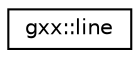 digraph "Graphical Class Hierarchy"
{
  edge [fontname="Helvetica",fontsize="10",labelfontname="Helvetica",labelfontsize="10"];
  node [fontname="Helvetica",fontsize="10",shape=record];
  rankdir="LR";
  Node1 [label="gxx::line",height=0.2,width=0.4,color="black", fillcolor="white", style="filled",URL="$classgxx_1_1line.html"];
}
